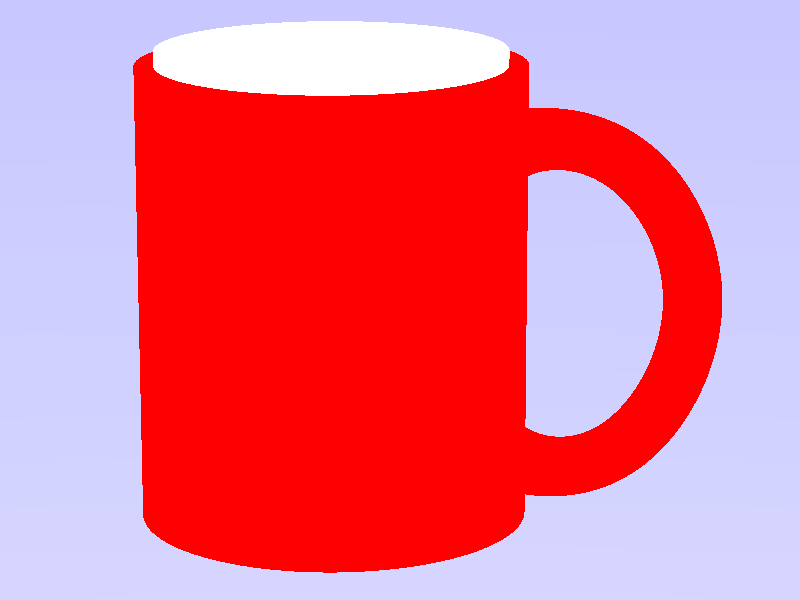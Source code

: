 #include "colors.inc"
//#include "grid.inc"
camera { 
  location <5,10,-30>
  look_at <.7,2.3,0>
  angle 15
}

light_source{  
  <20,13,-60>  White
  shadowless
}  

sky_sphere {
  pigment {   
    gradient y
    color_map {  
      [0 color White]
      [1 color Blue]
    }
    scale 2
    translate <0, 1, 0>
  }
}     
union {
  //cup
  cylinder {
    <0,0,0>, <0,4.75,0>, 2 
    pigment { Red }
    finish { ambient .4 }
  } // end cylinder

  //handle
  sphere_sweep {
    b_spline
    7,
    <.7,2.2,0>, .8
    <1.5,.5,0>, .3
    <3.1,.5,0>, .3
    <4,2.4,0>, .3
    <3.1,4.1,0>, .3
    <1.5,4.1,0>, .3
    <.7,2.6,0>, .8
    pigment { Red }
    finish { ambient .4 }
  } // end sphere_sweep
} // end union

// inside cylinder
cylinder {
  <0,.2,0>, <0,4.9,0>, 1.8
  pigment { White }
  finish {ambient .4}
} // end inside cylinder